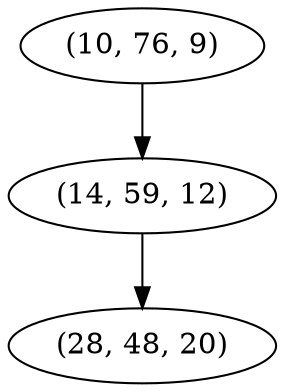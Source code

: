digraph tree {
    "(10, 76, 9)";
    "(14, 59, 12)";
    "(28, 48, 20)";
    "(10, 76, 9)" -> "(14, 59, 12)";
    "(14, 59, 12)" -> "(28, 48, 20)";
}
